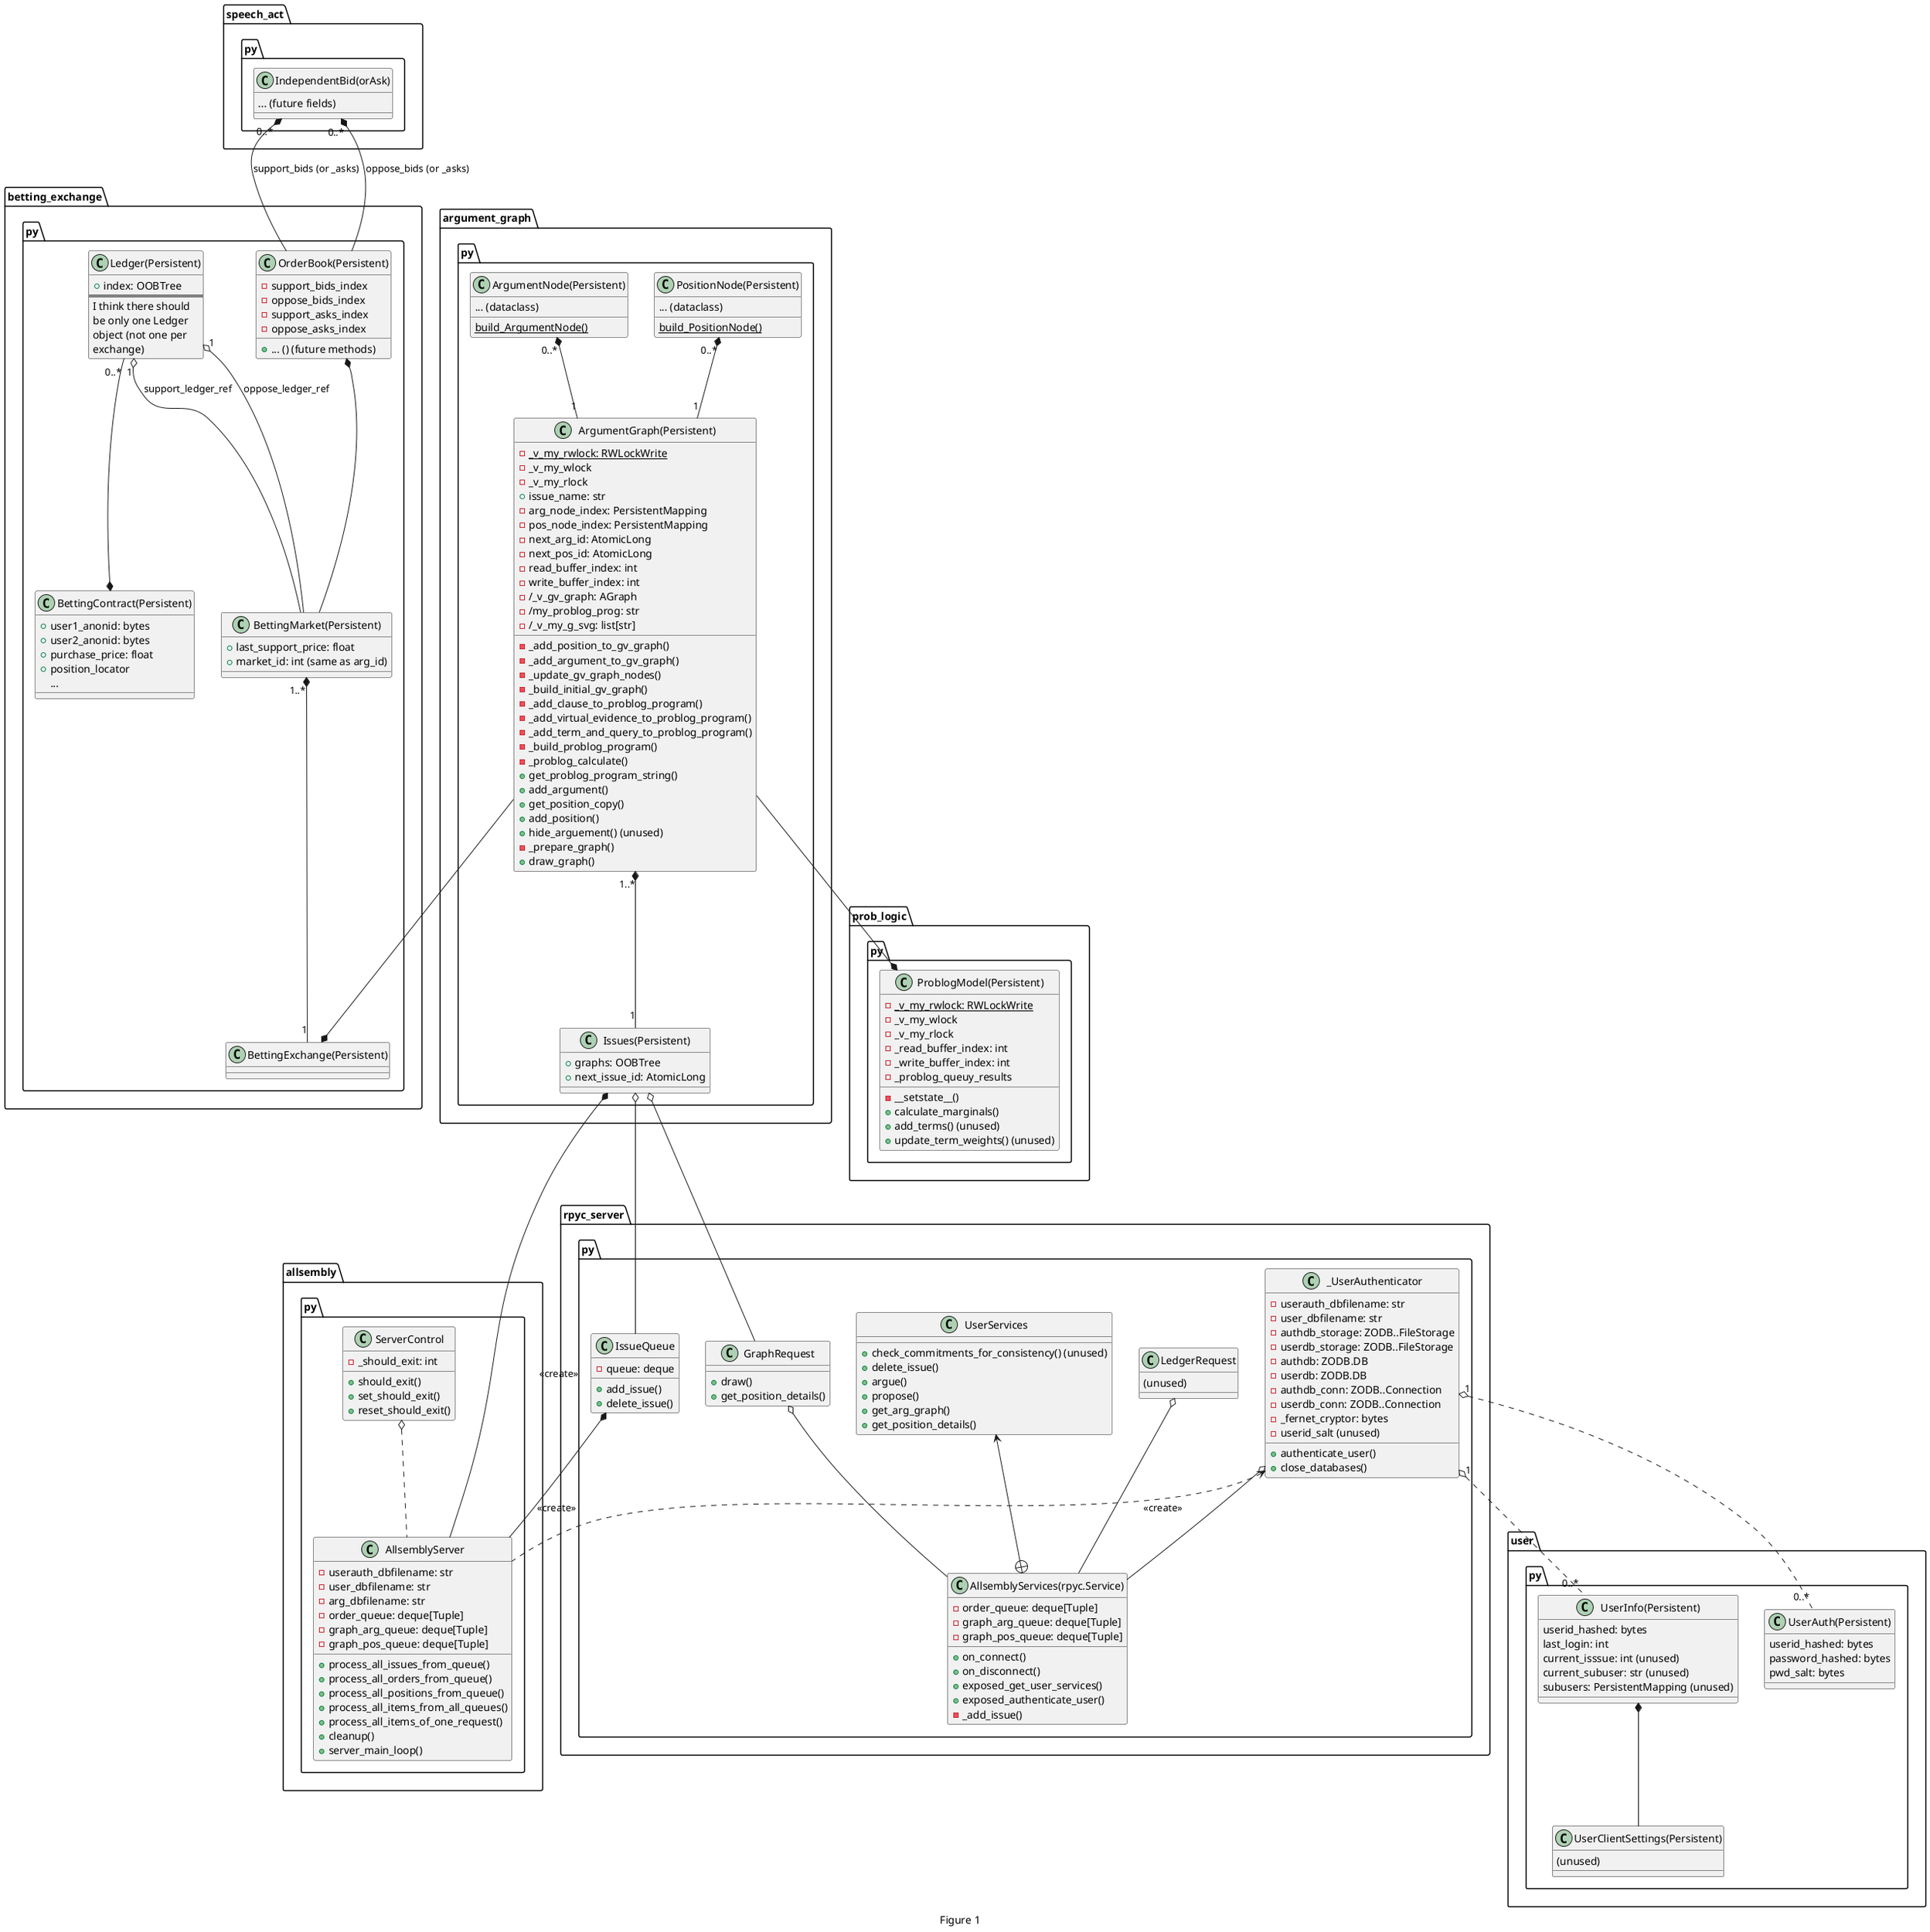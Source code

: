 @startuml
page 1x2
caption Figure 1

package allsembly.py {
class AllsemblyServer {
-userauth_dbfilename: str
-user_dbfilename: str
-arg_dbfilename: str
-order_queue: deque[Tuple]
-graph_arg_queue: deque[Tuple]
-graph_pos_queue: deque[Tuple]
+process_all_issues_from_queue()
+process_all_orders_from_queue()
+process_all_positions_from_queue()
+process_all_items_from_all_queues()
+process_all_items_of_one_request()
+cleanup()
+server_main_loop()
}

class ServerControl {
- _should_exit: int
+ should_exit()
+ set_should_exit()
+ reset_should_exit()
}
}

ServerControl o.. AllsemblyServer


package rpyc_server.py {
class IssueQueue {
- queue: deque
+ add_issue()
+ delete_issue()
}

class GraphRequest {
+ draw()
+ get_position_details()
}

class LedgerRequest {
{field} (unused)
}

class _UserAuthenticator {
- userauth_dbfilename: str
- user_dbfilename: str
- authdb_storage: ZODB..FileStorage
- userdb_storage: ZODB..FileStorage
- authdb: ZODB.DB
- userdb: ZODB.DB
- authdb_conn: ZODB..Connection
- userdb_conn: ZODB..Connection
- _fernet_cryptor: bytes
- {field} userid_salt (unused)
+ authenticate_user()
+ close_databases()
}

class "AllsemblyServices(rpyc.Service)" as AllsemblyServices {
- order_queue: deque[Tuple]
- graph_arg_queue: deque[Tuple]
- graph_pos_queue: deque[Tuple]
+ on_connect()
+ on_disconnect()
+ exposed_get_user_services()
+ exposed_authenticate_user()
- _add_issue()
}

class UserServices {
+ check_commitments_for_consistency() (unused)
+ delete_issue()
+ argue()
+ propose()
+ get_arg_graph()
+ get_position_details()
}
}

package argument_graph.py {
class Issues(Persistent) {
+ graphs: OOBTree
+ next_issue_id: AtomicLong
}

class ArgumentGraph(Persistent) {
- {static} _v_my_rwlock: RWLockWrite
- _v_my_wlock
- _v_my_rlock
+ issue_name: str
- arg_node_index: PersistentMapping
- pos_node_index: PersistentMapping
- next_arg_id: AtomicLong
- next_pos_id: AtomicLong
- read_buffer_index: int
- write_buffer_index: int
- /_v_gv_graph: AGraph
- /my_problog_prog: str
- /_v_my_g_svg: list[str]
- _add_position_to_gv_graph()
- _add_argument_to_gv_graph()
- _update_gv_graph_nodes()
- _build_initial_gv_graph()
- _add_clause_to_problog_program()
- _add_virtual_evidence_to_problog_program()
- _add_term_and_query_to_problog_program()
- _build_problog_program()
- _problog_calculate()
+ get_problog_program_string()
+ add_argument()
+ get_position_copy()
+ add_position()
+ hide_arguement() (unused)
- _prepare_graph()
+ draw_graph()
}


class PositionNode(Persistent) {
{field} ... (dataclass)
{static} build_PositionNode()
}

class ArgumentNode(Persistent) {
{field} ... (dataclass)
{static} build_ArgumentNode()
}
}

"ArgumentGraph(Persistent)" "1..*" *-- "1" "Issues(Persistent)"
"PositionNode(Persistent)" "0..*" *-- "1" "ArgumentGraph(Persistent)"
"ArgumentNode(Persistent)" "0..*" *-- "1" "ArgumentGraph(Persistent)"

"Issues(Persistent)" *-- AllsemblyServer: <<create>>
IssueQueue *-- AllsemblyServer: <<create>>
"Issues(Persistent)" o-- IssueQueue
_UserAuthenticator <.. AllsemblyServer: <<create>>

package user.py {
class UserAuth(Persistent) {
userid_hashed: bytes
password_hashed: bytes
pwd_salt: bytes
}

class UserInfo(Persistent) {
userid_hashed: bytes
last_login: int
{field} current_isssue: int (unused)
{field} current_subuser: str (unused)
{field} subusers: PersistentMapping (unused)
}

class UserClientSettings(Persistent) {
{field} (unused)
}
}

_UserAuthenticator "1" o.. "0..*" "UserAuth(Persistent)"
_UserAuthenticator "1" o.. "0..*" "UserInfo(Persistent)"
"UserInfo(Persistent)" *-- "UserClientSettings(Persistent)"


"Issues(Persistent)" o-- GraphRequest


GraphRequest o-- AllsemblyServices
LedgerRequest o-- AllsemblyServices
_UserAuthenticator o-- AllsemblyServices

UserServices <--+ AllsemblyServices

package prob_logic.py {
class ProblogModel(Persistent) {
- {static} _v_my_rwlock: RWLockWrite
- _v_my_wlock
- _v_my_rlock
- _read_buffer_index: int
- _write_buffer_index: int
- _problog_queuy_results
- __setstate__()
+ calculate_marginals()
+ add_terms() (unused)
+ update_term_weights() (unused)
}
}

package speech_act.py {
class IndependentBid(orAsk) {
{field} ... (future fields)
}
}

package betting_exchange.py {
class BettingExchange(Persistent) {
}

class BettingMarket(Persistent) {
+ last_support_price: float
+ {field} market_id: int (same as arg_id)
}

class OrderBook(Persistent) {
- support_bids_index
- oppose_bids_index
- support_asks_index
- oppose_asks_index
+ ... () (future methods)
}

class Ledger(Persistent) {
+ index: OOBTree
==
I think there should
be only one Ledger
object (not one per
exchange)
}

class BettingContract(Persistent) {
+ {field} user1_anonid: bytes
+ {field} user2_anonid: bytes
+ purchase_price: float
+ position_locator
...
}
}

"ArgumentGraph(Persistent)" --* "ProblogModel(Persistent)"
"BettingMarket(Persistent)" "1..*" *-- "1" "BettingExchange(Persistent)"
"OrderBook(Persistent)" *-- "BettingMarket(Persistent)"

"IndependentBid(orAsk)" "0..*" *-- "OrderBook(Persistent)": support_bids (or _asks)
"IndependentBid(orAsk)" "0..*" *-- "OrderBook(Persistent)": oppose_bids (or _asks)

"Ledger(Persistent)" "0..*" --* "BettingContract(Persistent)"
"Ledger(Persistent)" "1" o-- "BettingMarket(Persistent)": support_ledger_ref
"Ledger(Persistent)" "1" o-- "BettingMarket(Persistent)": oppose_ledger_ref

"ArgumentGraph(Persistent)" --* "BettingExchange(Persistent)"
@enduml
